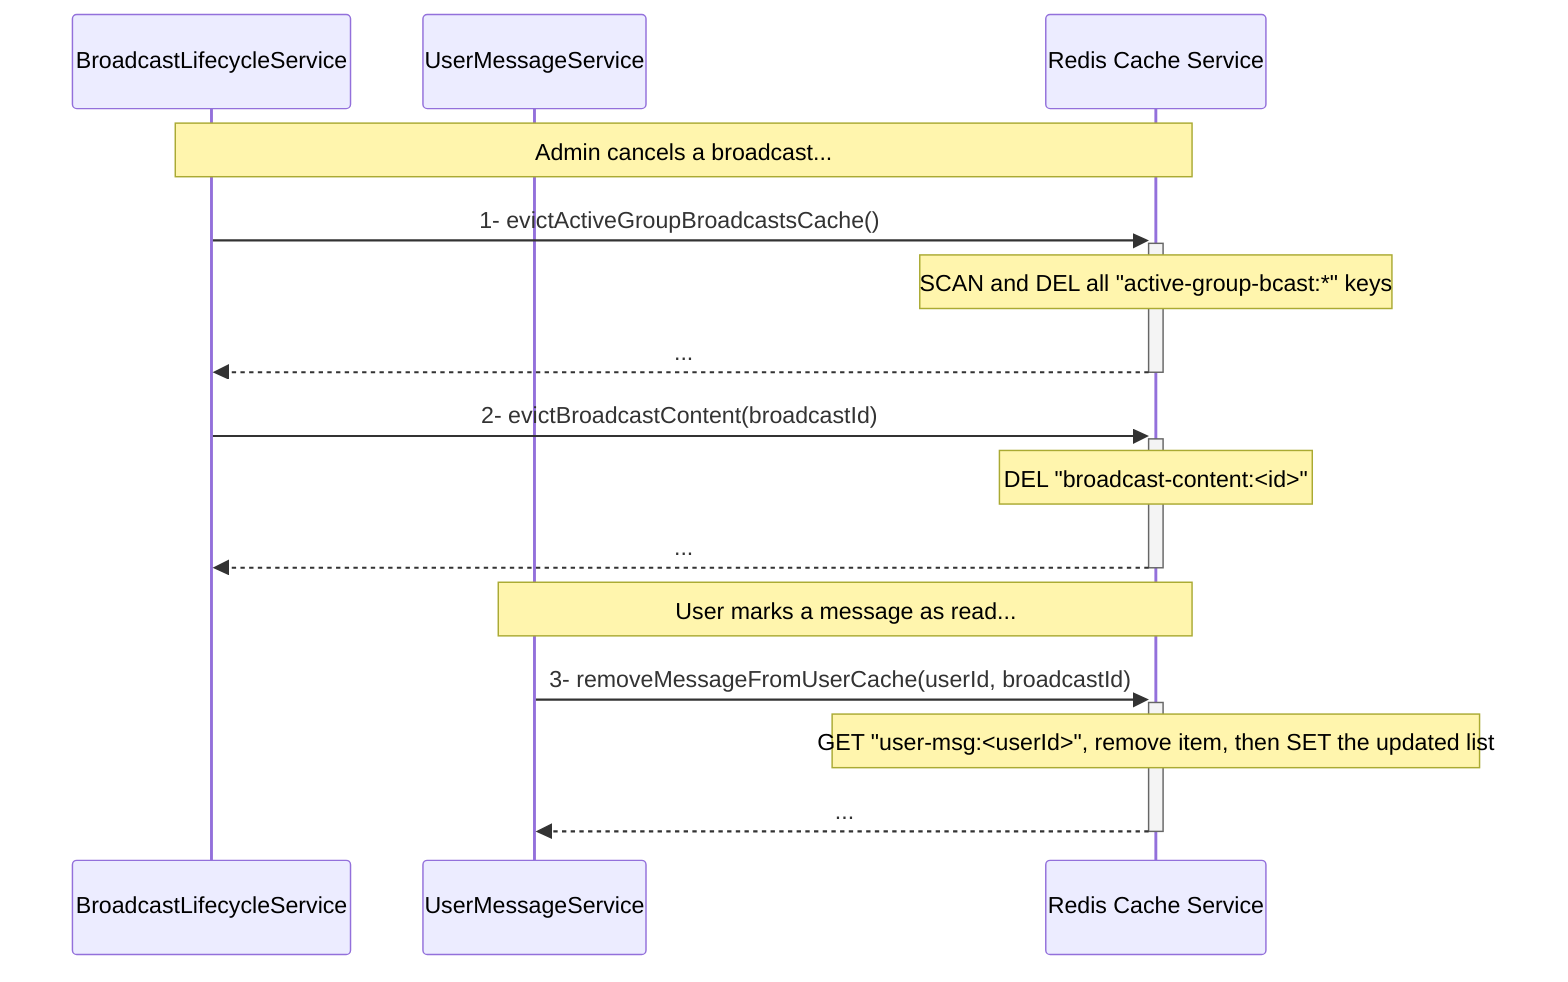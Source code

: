 sequenceDiagram
    participant LifecycleSvc as BroadcastLifecycleService
    participant UserMsgSvc as UserMessageService
    participant RedisCache as Redis Cache Service

    Note over LifecycleSvc, RedisCache: Admin cancels a broadcast...
    LifecycleSvc->>+RedisCache: 1- evictActiveGroupBroadcastsCache()
    Note over RedisCache: SCAN and DEL all "active-group-bcast:*" keys
    RedisCache-->>-LifecycleSvc: ...
    
    LifecycleSvc->>+RedisCache: 2- evictBroadcastContent(broadcastId)
    Note over RedisCache: DEL "broadcast-content:<id>"
    RedisCache-->>-LifecycleSvc: ...

    Note over UserMsgSvc, RedisCache: User marks a message as read...
    UserMsgSvc->>+RedisCache: 3- removeMessageFromUserCache(userId, broadcastId)
    Note over RedisCache: GET "user-msg:<userId>", remove item, then SET the updated list
    RedisCache-->>-UserMsgSvc: ...